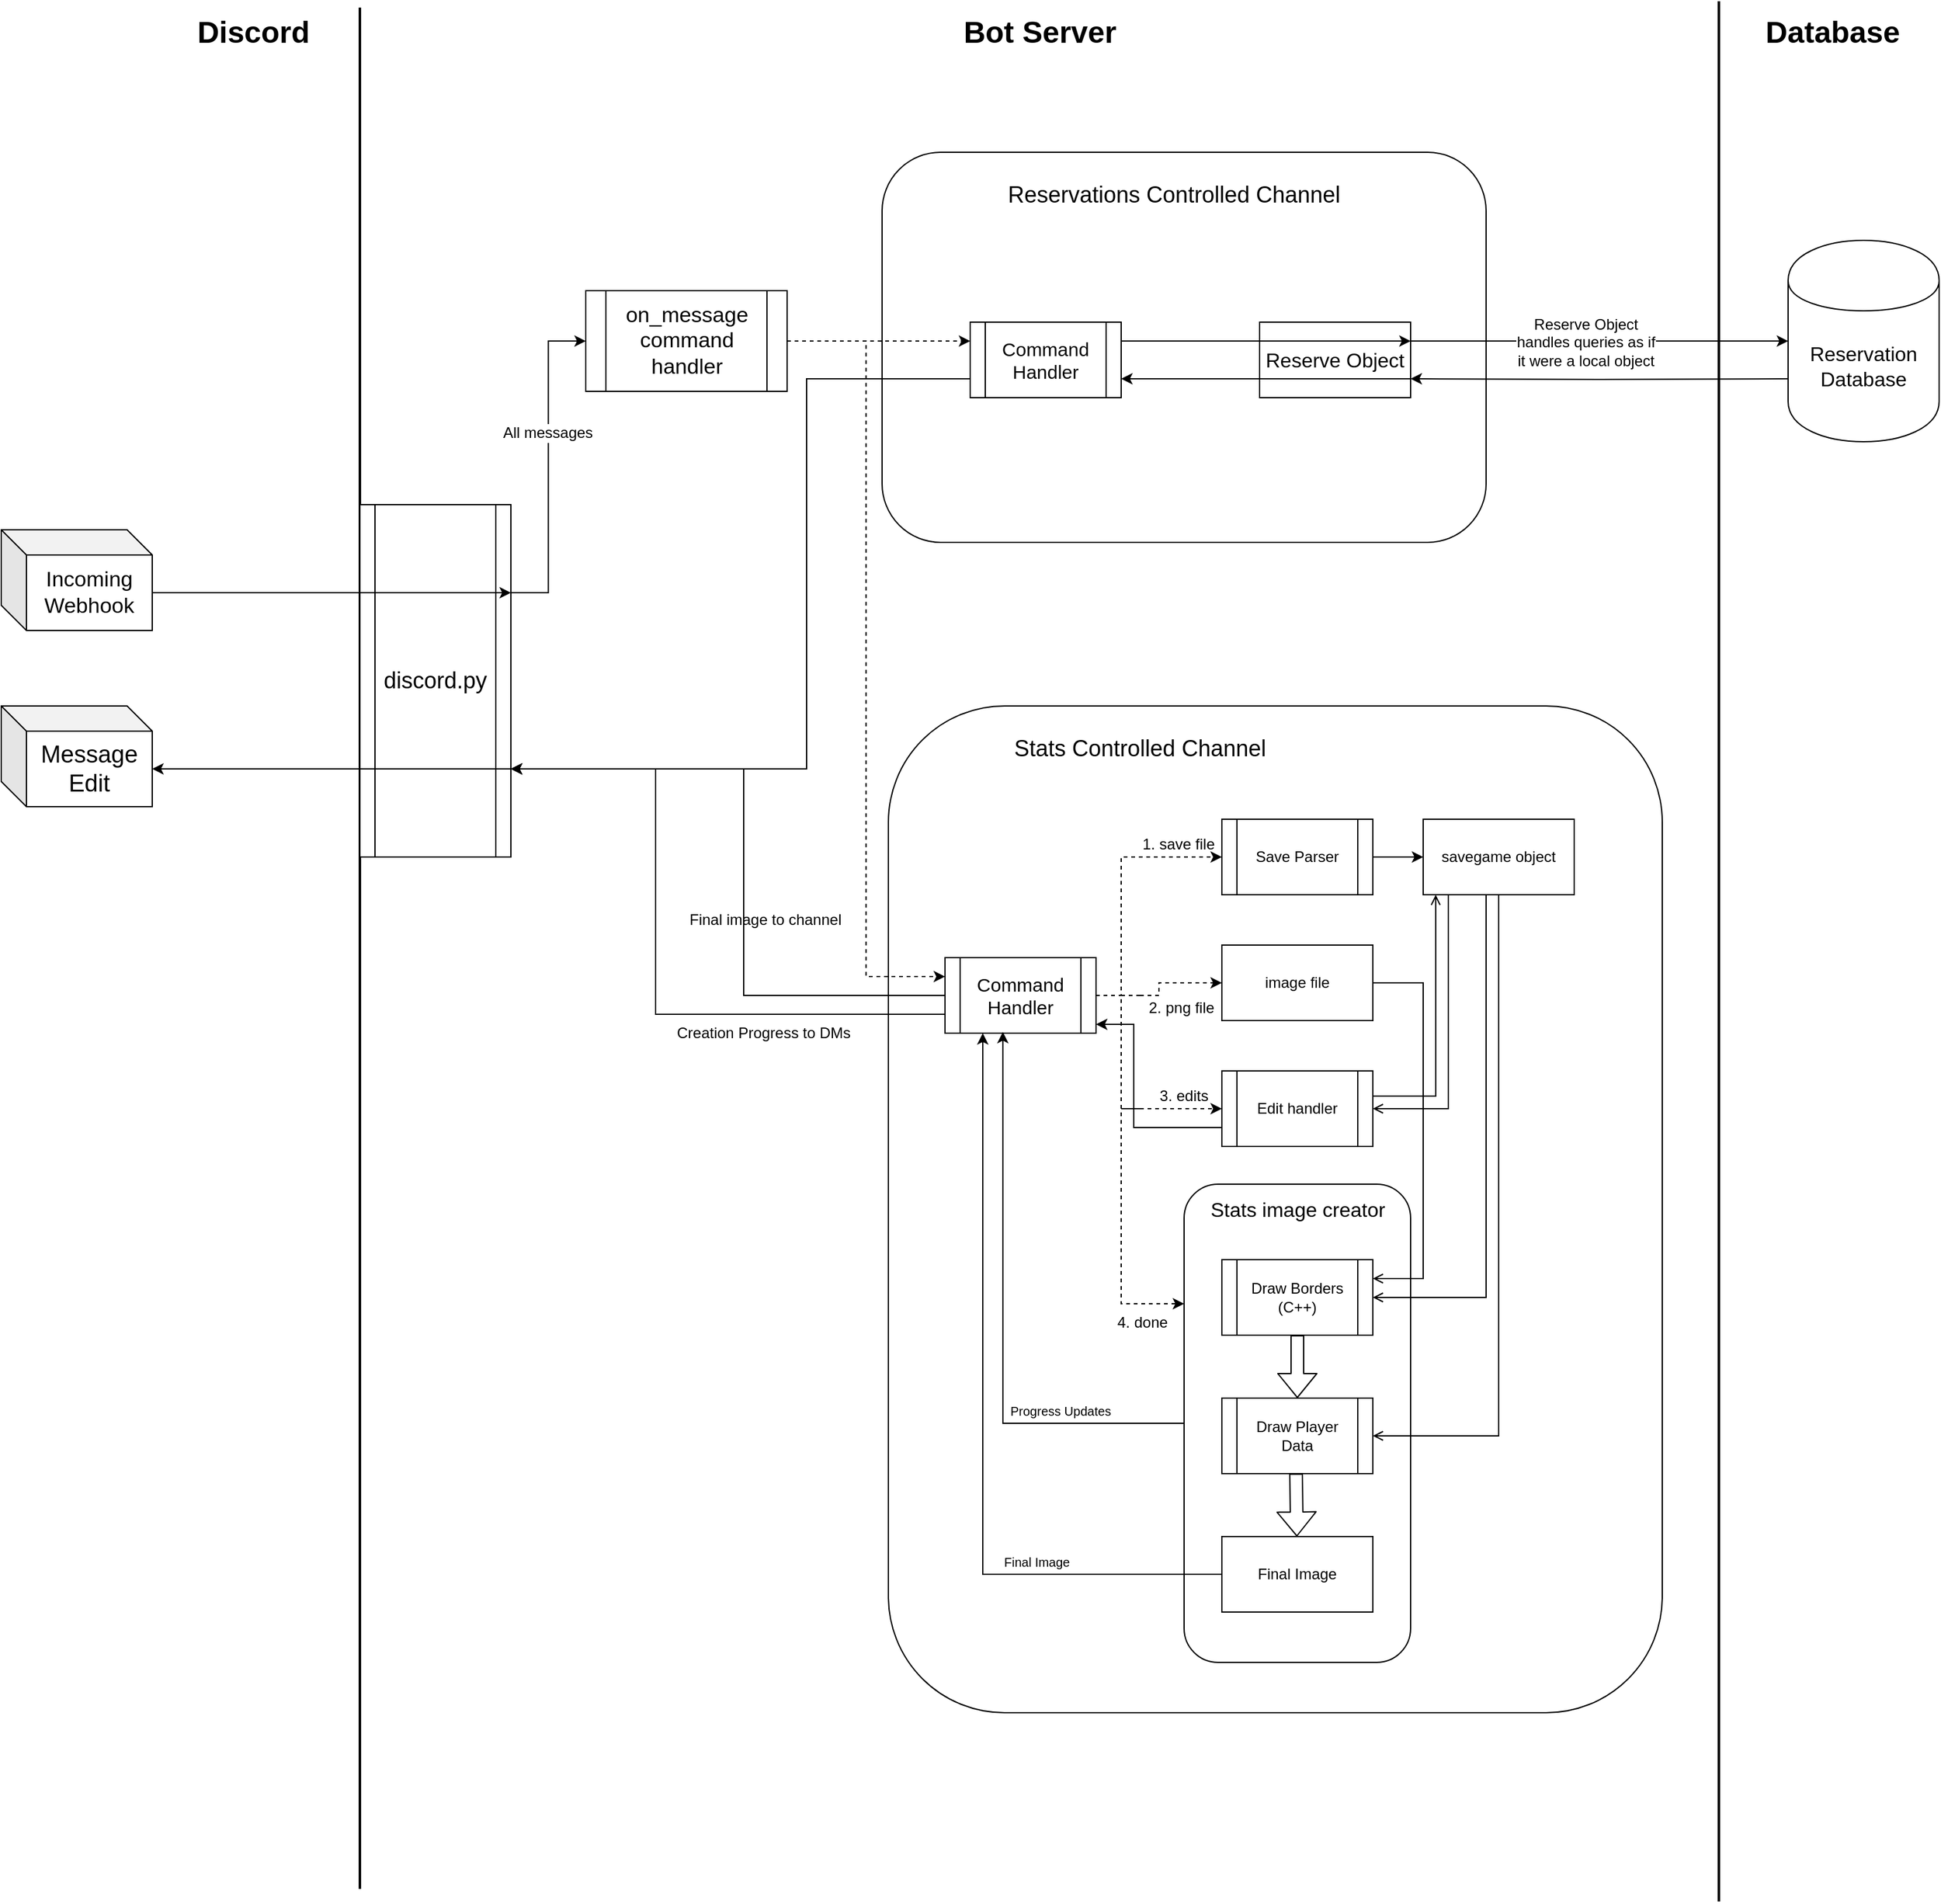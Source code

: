 <mxfile version="12.2.4" pages="2"><diagram id="4BXnmFzorVr883hXLIgV" name="Discord Interaction"><mxGraphModel dx="1949" dy="765" grid="1" gridSize="10" guides="1" tooltips="1" connect="1" arrows="1" fold="1" page="1" pageScale="1" pageWidth="850" pageHeight="1100" background="none" math="0" shadow="0"><root><mxCell id="0"/><mxCell id="1" parent="0"/><mxCell id="5" value="" style="line;strokeWidth=2;direction=south;html=1;" parent="1" vertex="1"><mxGeometry x="160" y="15" width="10" height="1495" as="geometry"/></mxCell><mxCell id="6" value="" style="line;strokeWidth=2;direction=south;html=1;" parent="1" vertex="1"><mxGeometry x="1240" y="10" width="10" height="1510" as="geometry"/></mxCell><mxCell id="7" value="Bot Server" style="text;strokeColor=none;fillColor=none;html=1;fontSize=24;fontStyle=1;verticalAlign=middle;align=center;" parent="1" vertex="1"><mxGeometry x="655" y="15" width="100" height="40" as="geometry"/></mxCell><mxCell id="8" value="Discord" style="text;strokeColor=none;fillColor=none;html=1;fontSize=24;fontStyle=1;verticalAlign=middle;align=center;" parent="1" vertex="1"><mxGeometry x="30" y="15" width="100" height="40" as="geometry"/></mxCell><mxCell id="9" value="Database" style="text;strokeColor=none;fillColor=none;html=1;fontSize=24;fontStyle=1;verticalAlign=middle;align=center;" parent="1" vertex="1"><mxGeometry x="1285" y="15" width="100" height="40" as="geometry"/></mxCell><mxCell id="115" style="edgeStyle=orthogonalEdgeStyle;rounded=0;orthogonalLoop=1;jettySize=auto;html=1;exitX=1;exitY=0.25;exitDx=0;exitDy=0;entryX=0;entryY=0.5;entryDx=0;entryDy=0;endArrow=classic;endFill=1;" parent="1" source="10" target="18" edge="1"><mxGeometry relative="1" as="geometry"/></mxCell><mxCell id="116" value="All messages" style="text;html=1;resizable=0;points=[];align=center;verticalAlign=middle;labelBackgroundColor=#ffffff;" parent="115" vertex="1" connectable="0"><mxGeometry x="0.215" y="1" relative="1" as="geometry"><mxPoint as="offset"/></mxGeometry></mxCell><mxCell id="10" value="&lt;font style=&quot;font-size: 18px&quot;&gt;discord.py&lt;/font&gt;" style="shape=process;whiteSpace=wrap;html=1;backgroundOutline=1;" parent="1" vertex="1"><mxGeometry x="165" y="410" width="120" height="280" as="geometry"/></mxCell><mxCell id="11" value="&lt;font style=&quot;font-size: 17px&quot;&gt;Incoming Webhook&lt;/font&gt;" style="shape=cube;whiteSpace=wrap;html=1;boundedLbl=1;backgroundOutline=1;darkOpacity=0.05;darkOpacity2=0.1;" parent="1" vertex="1"><mxGeometry x="-120" y="430" width="120" height="80" as="geometry"/></mxCell><mxCell id="12" value="" style="endArrow=classic;html=1;exitX=0;exitY=0;exitDx=120.0;exitDy=50;exitPerimeter=0;entryX=1;entryY=0.25;entryDx=0;entryDy=0;" parent="1" source="11" target="10" edge="1"><mxGeometry width="50" height="50" relative="1" as="geometry"><mxPoint y="480" as="sourcePoint"/><mxPoint x="230" y="480" as="targetPoint"/></mxGeometry></mxCell><mxCell id="13" value="&lt;font style=&quot;font-size: 19px&quot;&gt;Message Edit&lt;/font&gt;" style="shape=cube;whiteSpace=wrap;html=1;boundedLbl=1;backgroundOutline=1;darkOpacity=0.05;darkOpacity2=0.1;" parent="1" vertex="1"><mxGeometry x="-120" y="570" width="120" height="80" as="geometry"/></mxCell><mxCell id="14" value="" style="endArrow=classic;html=1;entryX=0;entryY=0;entryDx=120.0;entryDy=50;entryPerimeter=0;exitX=1;exitY=0.75;exitDx=0;exitDy=0;" parent="1" source="10" target="13" edge="1"><mxGeometry width="50" height="50" relative="1" as="geometry"><mxPoint x="225" y="620" as="sourcePoint"/><mxPoint x="100" y="570" as="targetPoint"/></mxGeometry></mxCell><mxCell id="18" value="&lt;font style=&quot;font-size: 17px&quot;&gt;on_message command handler&lt;/font&gt;" style="shape=process;whiteSpace=wrap;html=1;backgroundOutline=1;" parent="1" vertex="1"><mxGeometry x="344.5" y="240" width="160" height="80" as="geometry"/></mxCell><mxCell id="29" value="&lt;font style=&quot;font-size: 16px&quot;&gt;Reservation Database&lt;/font&gt;" style="shape=cylinder;whiteSpace=wrap;html=1;boundedLbl=1;backgroundOutline=1;" parent="1" vertex="1"><mxGeometry x="1300" y="200" width="120" height="160" as="geometry"/></mxCell><mxCell id="34" value="" style="rounded=1;whiteSpace=wrap;html=1;" parent="1" vertex="1"><mxGeometry x="580" y="130" width="480" height="310" as="geometry"/></mxCell><mxCell id="36" value="&lt;font&gt;&lt;br&gt;&lt;font style=&quot;font-size: 18px&quot;&gt;Reservations Controlled Channel&lt;/font&gt;&lt;/font&gt;" style="text;html=1;strokeColor=none;fillColor=none;spacing=5;spacingTop=-20;whiteSpace=wrap;overflow=hidden;rounded=0;" parent="1" vertex="1"><mxGeometry x="675" y="150" width="290" height="30" as="geometry"/></mxCell><mxCell id="112" style="edgeStyle=orthogonalEdgeStyle;rounded=0;orthogonalLoop=1;jettySize=auto;html=1;exitX=0;exitY=0.75;exitDx=0;exitDy=0;entryX=1;entryY=0.75;entryDx=0;entryDy=0;endArrow=classic;endFill=1;" parent="1" source="37" target="10" edge="1"><mxGeometry relative="1" as="geometry"><Array as="points"><mxPoint x="520" y="310"/><mxPoint x="520" y="620"/></Array></mxGeometry></mxCell><mxCell id="37" value="&lt;font style=&quot;font-size: 15px&quot;&gt;Command Handler&lt;/font&gt;" style="shape=process;whiteSpace=wrap;html=1;backgroundOutline=1;" parent="1" vertex="1"><mxGeometry x="650" y="265" width="120" height="60" as="geometry"/></mxCell><mxCell id="30" value="" style="endArrow=classic;html=1;exitX=1;exitY=0.25;exitDx=0;exitDy=0;entryX=0;entryY=0.5;entryDx=0;entryDy=0;" parent="1" source="38" target="29" edge="1"><mxGeometry width="50" height="50" relative="1" as="geometry"><mxPoint x="1040" y="300" as="sourcePoint"/><mxPoint x="1300" y="330" as="targetPoint"/></mxGeometry></mxCell><mxCell id="121" value="Reserve Object&lt;br&gt;handles queries as if&lt;br&gt;it were a local object" style="text;html=1;resizable=0;points=[];align=center;verticalAlign=middle;labelBackgroundColor=#ffffff;" parent="30" vertex="1" connectable="0"><mxGeometry x="-0.073" y="-1" relative="1" as="geometry"><mxPoint as="offset"/></mxGeometry></mxCell><mxCell id="38" value="&lt;font style=&quot;font-size: 16px&quot;&gt;Reserve Object&lt;/font&gt;" style="rounded=0;whiteSpace=wrap;html=1;" parent="1" vertex="1"><mxGeometry x="880" y="265" width="120" height="60" as="geometry"/></mxCell><mxCell id="39" value="" style="endArrow=classic;html=1;exitX=1;exitY=0.25;exitDx=0;exitDy=0;entryX=1;entryY=0.25;entryDx=0;entryDy=0;" parent="1" source="37" target="38" edge="1"><mxGeometry width="50" height="50" relative="1" as="geometry"><mxPoint x="800" y="320" as="sourcePoint"/><mxPoint x="850" y="270" as="targetPoint"/></mxGeometry></mxCell><mxCell id="40" value="" style="endArrow=classic;html=1;entryX=1;entryY=0.75;entryDx=0;entryDy=0;exitX=1;exitY=0.75;exitDx=0;exitDy=0;" parent="1" source="38" target="37" edge="1"><mxGeometry width="50" height="50" relative="1" as="geometry"><mxPoint x="820" y="620" as="sourcePoint"/><mxPoint x="-70" y="1110" as="targetPoint"/></mxGeometry></mxCell><mxCell id="49" value="" style="rounded=1;whiteSpace=wrap;html=1;" parent="1" vertex="1"><mxGeometry x="585" y="570" width="615" height="800" as="geometry"/></mxCell><mxCell id="50" value="&lt;font&gt;&lt;br&gt;&lt;font style=&quot;font-size: 18px&quot;&gt;Stats Controlled Channel&lt;/font&gt;&lt;/font&gt;" style="text;html=1;strokeColor=none;fillColor=none;spacing=5;spacingTop=-20;whiteSpace=wrap;overflow=hidden;rounded=0;" parent="1" vertex="1"><mxGeometry x="680" y="590" width="290" height="30" as="geometry"/></mxCell><mxCell id="104" style="edgeStyle=orthogonalEdgeStyle;rounded=0;orthogonalLoop=1;jettySize=auto;html=1;exitX=1;exitY=0.5;exitDx=0;exitDy=0;entryX=0;entryY=0.5;entryDx=0;entryDy=0;dashed=1;endArrow=classic;endFill=1;" parent="1" source="51" target="54" edge="1"><mxGeometry relative="1" as="geometry"><Array as="points"><mxPoint x="770" y="800"/><mxPoint x="770" y="690"/></Array></mxGeometry></mxCell><mxCell id="105" style="edgeStyle=orthogonalEdgeStyle;rounded=0;orthogonalLoop=1;jettySize=auto;html=1;entryX=0;entryY=0.5;entryDx=0;entryDy=0;dashed=1;endArrow=classic;endFill=1;" parent="1" target="65" edge="1"><mxGeometry relative="1" as="geometry"><mxPoint x="785" y="800" as="sourcePoint"/><Array as="points"><mxPoint x="800" y="800"/><mxPoint x="800" y="790"/></Array></mxGeometry></mxCell><mxCell id="106" style="edgeStyle=orthogonalEdgeStyle;rounded=0;orthogonalLoop=1;jettySize=auto;html=1;entryX=0;entryY=0.5;entryDx=0;entryDy=0;dashed=1;endArrow=classic;endFill=1;" parent="1" target="69" edge="1"><mxGeometry relative="1" as="geometry"><mxPoint x="785" y="800" as="sourcePoint"/><Array as="points"><mxPoint x="770" y="800"/><mxPoint x="770" y="890"/></Array></mxGeometry></mxCell><mxCell id="107" style="edgeStyle=orthogonalEdgeStyle;rounded=0;orthogonalLoop=1;jettySize=auto;html=1;entryX=0;entryY=0.25;entryDx=0;entryDy=0;dashed=1;endArrow=classic;endFill=1;" parent="1" target="76" edge="1"><mxGeometry relative="1" as="geometry"><mxPoint x="785" y="890" as="sourcePoint"/><Array as="points"><mxPoint x="770" y="890"/><mxPoint x="770" y="1045"/></Array></mxGeometry></mxCell><mxCell id="113" style="edgeStyle=orthogonalEdgeStyle;rounded=0;orthogonalLoop=1;jettySize=auto;html=1;exitX=0;exitY=0.5;exitDx=0;exitDy=0;entryX=1;entryY=0.75;entryDx=0;entryDy=0;endArrow=classic;endFill=1;" parent="1" source="51" target="10" edge="1"><mxGeometry relative="1" as="geometry"><Array as="points"><mxPoint x="470" y="800"/><mxPoint x="470" y="620"/></Array></mxGeometry></mxCell><mxCell id="114" style="edgeStyle=orthogonalEdgeStyle;rounded=0;orthogonalLoop=1;jettySize=auto;html=1;exitX=0;exitY=0.75;exitDx=0;exitDy=0;entryX=1;entryY=0.75;entryDx=0;entryDy=0;endArrow=classic;endFill=1;" parent="1" source="51" target="10" edge="1"><mxGeometry relative="1" as="geometry"><Array as="points"><mxPoint x="400" y="815"/><mxPoint x="400" y="620"/></Array></mxGeometry></mxCell><mxCell id="51" value="&lt;font style=&quot;font-size: 15px&quot;&gt;Command Handler&lt;/font&gt;" style="shape=process;whiteSpace=wrap;html=1;backgroundOutline=1;" parent="1" vertex="1"><mxGeometry x="630" y="770" width="120" height="60" as="geometry"/></mxCell><mxCell id="53" value="Creation Progress to DMs" style="text;html=1;resizable=0;points=[];autosize=1;align=left;verticalAlign=top;spacingTop=-4;" parent="1" vertex="1"><mxGeometry x="415" y="820" width="150" height="20" as="geometry"/></mxCell><mxCell id="54" value="Save Parser" style="shape=process;whiteSpace=wrap;html=1;backgroundOutline=1;" parent="1" vertex="1"><mxGeometry x="850" y="660" width="120" height="60" as="geometry"/></mxCell><mxCell id="56" value="1. save file" style="text;html=1;resizable=0;points=[];autosize=1;align=left;verticalAlign=top;spacingTop=-4;" parent="1" vertex="1"><mxGeometry x="785" y="670" width="70" height="20" as="geometry"/></mxCell><mxCell id="118" style="edgeStyle=orthogonalEdgeStyle;rounded=0;orthogonalLoop=1;jettySize=auto;html=1;exitX=0.25;exitY=1;exitDx=0;exitDy=0;entryX=1;entryY=0.5;entryDx=0;entryDy=0;endArrow=open;endFill=0;" parent="1" source="57" target="69" edge="1"><mxGeometry relative="1" as="geometry"><Array as="points"><mxPoint x="1030" y="720"/><mxPoint x="1030" y="890"/></Array></mxGeometry></mxCell><mxCell id="57" value="savegame object" style="rounded=0;whiteSpace=wrap;html=1;" parent="1" vertex="1"><mxGeometry x="1010" y="660" width="120" height="60" as="geometry"/></mxCell><mxCell id="63" value="" style="endArrow=classic;html=1;exitX=1;exitY=0.5;exitDx=0;exitDy=0;entryX=0;entryY=0.5;entryDx=0;entryDy=0;" parent="1" source="54" target="57" edge="1"><mxGeometry width="50" height="50" relative="1" as="geometry"><mxPoint x="1540" y="810" as="sourcePoint"/><mxPoint x="1590" y="760" as="targetPoint"/></mxGeometry></mxCell><mxCell id="65" value="image file" style="rounded=0;whiteSpace=wrap;html=1;" parent="1" vertex="1"><mxGeometry x="850" y="760" width="120" height="60" as="geometry"/></mxCell><mxCell id="67" value="2. png file&lt;br&gt;" style="text;html=1;resizable=0;points=[];autosize=1;align=left;verticalAlign=top;spacingTop=-4;" parent="1" vertex="1"><mxGeometry x="790" y="800" width="70" height="20" as="geometry"/></mxCell><mxCell id="102" style="edgeStyle=orthogonalEdgeStyle;rounded=0;orthogonalLoop=1;jettySize=auto;html=1;exitX=0;exitY=0.75;exitDx=0;exitDy=0;entryX=1;entryY=0.883;entryDx=0;entryDy=0;entryPerimeter=0;endArrow=classic;endFill=1;" parent="1" source="69" target="51" edge="1"><mxGeometry relative="1" as="geometry"><Array as="points"><mxPoint x="780" y="905"/><mxPoint x="780" y="823"/></Array></mxGeometry></mxCell><mxCell id="117" style="edgeStyle=orthogonalEdgeStyle;rounded=0;orthogonalLoop=1;jettySize=auto;html=1;exitX=1;exitY=0.25;exitDx=0;exitDy=0;entryX=0.083;entryY=1;entryDx=0;entryDy=0;entryPerimeter=0;endArrow=open;endFill=0;" parent="1" source="69" target="57" edge="1"><mxGeometry relative="1" as="geometry"><Array as="points"><mxPoint x="970" y="880"/><mxPoint x="1020" y="880"/></Array></mxGeometry></mxCell><mxCell id="69" value="Edit handler" style="shape=process;whiteSpace=wrap;html=1;backgroundOutline=1;" parent="1" vertex="1"><mxGeometry x="850" y="860" width="120" height="60" as="geometry"/></mxCell><mxCell id="72" value="3. edits" style="text;html=1;strokeColor=none;fillColor=none;align=center;verticalAlign=middle;whiteSpace=wrap;rounded=0;" parent="1" vertex="1"><mxGeometry x="795" y="870" width="50" height="20" as="geometry"/></mxCell><mxCell id="97" style="edgeStyle=orthogonalEdgeStyle;rounded=0;orthogonalLoop=1;jettySize=auto;html=1;exitX=0;exitY=0.5;exitDx=0;exitDy=0;entryX=0.383;entryY=0.983;entryDx=0;entryDy=0;entryPerimeter=0;endArrow=classic;endFill=1;" parent="1" source="76" target="51" edge="1"><mxGeometry relative="1" as="geometry"/></mxCell><mxCell id="76" value="" style="rounded=1;whiteSpace=wrap;html=1;" parent="1" vertex="1"><mxGeometry x="820" y="950" width="180" height="380" as="geometry"/></mxCell><mxCell id="77" value="&lt;font style=&quot;font-size: 16px&quot;&gt;Stats image creator&lt;/font&gt;" style="text;html=1;strokeColor=none;fillColor=none;align=center;verticalAlign=middle;whiteSpace=wrap;rounded=0;" parent="1" vertex="1"><mxGeometry x="837.5" y="960" width="145" height="20" as="geometry"/></mxCell><mxCell id="79" value="4. done" style="text;html=1;resizable=0;points=[];autosize=1;align=left;verticalAlign=top;spacingTop=-4;" parent="1" vertex="1"><mxGeometry x="765" y="1050" width="60" height="20" as="geometry"/></mxCell><mxCell id="81" value="&lt;font style=&quot;font-size: 10px&quot;&gt;Progress Updates&lt;/font&gt;" style="text;html=1;resizable=0;points=[];autosize=1;align=left;verticalAlign=top;spacingTop=-4;" parent="1" vertex="1"><mxGeometry x="680" y="1120" width="100" height="20" as="geometry"/></mxCell><mxCell id="84" value="&lt;font style=&quot;font-size: 10px&quot;&gt;Final Image&lt;/font&gt;" style="text;html=1;resizable=0;points=[];autosize=1;align=left;verticalAlign=top;spacingTop=-4;" parent="1" vertex="1"><mxGeometry x="675" y="1240" width="70" height="20" as="geometry"/></mxCell><mxCell id="86" value="Final image to channel" style="text;html=1;resizable=0;points=[];autosize=1;align=left;verticalAlign=top;spacingTop=-4;" parent="1" vertex="1"><mxGeometry x="425" y="730" width="140" height="20" as="geometry"/></mxCell><mxCell id="87" value="Draw Borders (C++)" style="shape=process;whiteSpace=wrap;html=1;backgroundOutline=1;" parent="1" vertex="1"><mxGeometry x="850" y="1010" width="120" height="60" as="geometry"/></mxCell><mxCell id="88" style="edgeStyle=orthogonalEdgeStyle;rounded=0;orthogonalLoop=1;jettySize=auto;html=1;exitX=1;exitY=0.5;exitDx=0;exitDy=0;entryX=1;entryY=0.25;entryDx=0;entryDy=0;endArrow=open;endFill=0;" parent="1" source="65" target="87" edge="1"><mxGeometry relative="1" as="geometry"><Array as="points"><mxPoint x="1010" y="790"/><mxPoint x="1010" y="1025"/></Array></mxGeometry></mxCell><mxCell id="89" style="edgeStyle=orthogonalEdgeStyle;rounded=0;orthogonalLoop=1;jettySize=auto;html=1;exitX=0.25;exitY=1;exitDx=0;exitDy=0;entryX=1;entryY=0.5;entryDx=0;entryDy=0;endArrow=open;endFill=0;" parent="1" source="57" target="87" edge="1"><mxGeometry relative="1" as="geometry"><Array as="points"><mxPoint x="1060" y="720"/><mxPoint x="1060" y="1040"/></Array></mxGeometry></mxCell><mxCell id="90" value="" style="shape=flexArrow;endArrow=classic;html=1;exitX=0.5;exitY=1;exitDx=0;exitDy=0;" parent="1" source="87" target="91" edge="1"><mxGeometry width="50" height="50" relative="1" as="geometry"><mxPoint x="1590" y="860" as="sourcePoint"/><mxPoint x="1310" y="1200" as="targetPoint"/></mxGeometry></mxCell><mxCell id="91" value="Draw Player Data" style="shape=process;whiteSpace=wrap;html=1;backgroundOutline=1;" parent="1" vertex="1"><mxGeometry x="850" y="1120" width="120" height="60" as="geometry"/></mxCell><mxCell id="92" style="edgeStyle=orthogonalEdgeStyle;rounded=0;orthogonalLoop=1;jettySize=auto;html=1;exitX=0.5;exitY=1;exitDx=0;exitDy=0;entryX=1;entryY=0.5;entryDx=0;entryDy=0;endArrow=open;endFill=0;" parent="1" source="57" target="91" edge="1"><mxGeometry relative="1" as="geometry"/></mxCell><mxCell id="93" value="" style="shape=flexArrow;endArrow=classic;html=1;exitX=0.5;exitY=1;exitDx=0;exitDy=0;" parent="1" target="94" edge="1"><mxGeometry width="50" height="50" relative="1" as="geometry"><mxPoint x="909" y="1180" as="sourcePoint"/><mxPoint x="909" y="1230" as="targetPoint"/></mxGeometry></mxCell><mxCell id="95" style="edgeStyle=orthogonalEdgeStyle;rounded=0;orthogonalLoop=1;jettySize=auto;html=1;exitX=0;exitY=0.5;exitDx=0;exitDy=0;entryX=0.25;entryY=1;entryDx=0;entryDy=0;endArrow=classic;endFill=1;" parent="1" source="94" target="51" edge="1"><mxGeometry relative="1" as="geometry"/></mxCell><mxCell id="94" value="Final Image" style="rounded=0;whiteSpace=wrap;html=1;" parent="1" vertex="1"><mxGeometry x="850" y="1230" width="120" height="60" as="geometry"/></mxCell><mxCell id="110" style="edgeStyle=orthogonalEdgeStyle;rounded=0;orthogonalLoop=1;jettySize=auto;html=1;exitX=1;exitY=0.5;exitDx=0;exitDy=0;entryX=0;entryY=0.25;entryDx=0;entryDy=0;dashed=1;endArrow=classic;endFill=1;" parent="1" source="18" target="51" edge="1"><mxGeometry relative="1" as="geometry"/></mxCell><mxCell id="109" style="edgeStyle=orthogonalEdgeStyle;rounded=0;orthogonalLoop=1;jettySize=auto;html=1;exitX=1;exitY=0.5;exitDx=0;exitDy=0;entryX=0;entryY=0.25;entryDx=0;entryDy=0;dashed=1;endArrow=classic;endFill=1;" parent="1" source="18" target="37" edge="1"><mxGeometry relative="1" as="geometry"/></mxCell><mxCell id="119" style="edgeStyle=orthogonalEdgeStyle;rounded=0;orthogonalLoop=1;jettySize=auto;html=1;entryX=1;entryY=0.75;entryDx=0;entryDy=0;" parent="1" target="38" edge="1"><mxGeometry relative="1" as="geometry"><mxPoint x="1300" y="310" as="sourcePoint"/></mxGeometry></mxCell></root></mxGraphModel></diagram><diagram id="mG_g4lJllvlMzEcyjc0n" name="Data Startup"><mxGraphModel dx="1099" dy="765" grid="1" gridSize="10" guides="1" tooltips="1" connect="1" arrows="1" fold="1" page="1" pageScale="1" pageWidth="850" pageHeight="1100" math="0" shadow="0"><root><mxCell id="0tTUKaVDbKebJ9iygIiw-0"/><mxCell id="0tTUKaVDbKebJ9iygIiw-1" parent="0tTUKaVDbKebJ9iygIiw-0"/><mxCell id="0tTUKaVDbKebJ9iygIiw-3" value="" style="line;strokeWidth=2;direction=south;html=1;" parent="0tTUKaVDbKebJ9iygIiw-1" vertex="1"><mxGeometry x="690" y="10" width="10" height="1070" as="geometry"/></mxCell><mxCell id="0tTUKaVDbKebJ9iygIiw-4" value="" style="line;strokeWidth=2;direction=south;html=1;" parent="0tTUKaVDbKebJ9iygIiw-1" vertex="1"><mxGeometry x="120" y="14" width="10" height="1070" as="geometry"/></mxCell><mxCell id="0tTUKaVDbKebJ9iygIiw-5" value="Reserves Dabase" style="shape=cylinder;whiteSpace=wrap;html=1;boundedLbl=1;backgroundOutline=1;" parent="0tTUKaVDbKebJ9iygIiw-1" vertex="1"><mxGeometry x="717" y="240" width="83" height="110" as="geometry"/></mxCell><mxCell id="0tTUKaVDbKebJ9iygIiw-6" value="" style="endArrow=classic;html=1;exitX=0;exitY=0.5;exitDx=0;exitDy=0;entryX=1;entryY=0.5;entryDx=0;entryDy=0;" parent="0tTUKaVDbKebJ9iygIiw-1" source="0tTUKaVDbKebJ9iygIiw-5" edge="1"><mxGeometry width="50" height="50" relative="1" as="geometry"><mxPoint x="407" y="370" as="sourcePoint"/><mxPoint x="637" y="295" as="targetPoint"/></mxGeometry></mxCell><mxCell id="0tTUKaVDbKebJ9iygIiw-10" value="Load&lt;br&gt;Data" style="text;html=1;resizable=0;points=[];align=center;verticalAlign=middle;labelBackgroundColor=#ffffff;" parent="0tTUKaVDbKebJ9iygIiw-6" vertex="1" connectable="0"><mxGeometry x="0.338" y="-2" relative="1" as="geometry"><mxPoint as="offset"/></mxGeometry></mxCell><mxCell id="0tTUKaVDbKebJ9iygIiw-11" style="edgeStyle=orthogonalEdgeStyle;orthogonalLoop=1;jettySize=auto;html=1;entryX=0.5;entryY=1;entryDx=0;entryDy=0;endArrow=classic;endFill=1;rounded=0;exitX=0;exitY=0.25;exitDx=0;exitDy=0;" parent="0tTUKaVDbKebJ9iygIiw-1" source="0tTUKaVDbKebJ9iygIiw-18" target="0tTUKaVDbKebJ9iygIiw-8" edge="1"><mxGeometry relative="1" as="geometry"><mxPoint x="480" y="280" as="sourcePoint"/><Array as="points"><mxPoint x="327" y="395"/><mxPoint x="327" y="310"/></Array></mxGeometry></mxCell><mxCell id="0tTUKaVDbKebJ9iygIiw-12" value="Generate&lt;br&gt;Controlled&lt;br&gt;Channel" style="text;html=1;resizable=0;points=[];align=center;verticalAlign=middle;labelBackgroundColor=#ffffff;" parent="0tTUKaVDbKebJ9iygIiw-11" vertex="1" connectable="0"><mxGeometry x="0.282" y="1" relative="1" as="geometry"><mxPoint as="offset"/></mxGeometry></mxCell><mxCell id="0tTUKaVDbKebJ9iygIiw-19" style="edgeStyle=orthogonalEdgeStyle;rounded=0;orthogonalLoop=1;jettySize=auto;html=1;entryX=1;entryY=0.5;entryDx=0;entryDy=0;endArrow=classic;endFill=1;exitX=0;exitY=0.75;exitDx=0;exitDy=0;" parent="0tTUKaVDbKebJ9iygIiw-1" source="0tTUKaVDbKebJ9iygIiw-7" target="0tTUKaVDbKebJ9iygIiw-18" edge="1"><mxGeometry relative="1" as="geometry"><mxPoint x="460" y="350" as="sourcePoint"/><Array as="points"><mxPoint x="500" y="310"/><mxPoint x="500" y="410"/></Array></mxGeometry></mxCell><mxCell id="0tTUKaVDbKebJ9iygIiw-7" value="Reserve Object" style="rounded=0;whiteSpace=wrap;html=1;" parent="0tTUKaVDbKebJ9iygIiw-1" vertex="1"><mxGeometry x="520" y="265" width="120" height="60" as="geometry"/></mxCell><mxCell id="0tTUKaVDbKebJ9iygIiw-8" value="" style="rounded=1;whiteSpace=wrap;html=1;" parent="0tTUKaVDbKebJ9iygIiw-1" vertex="1"><mxGeometry x="197.5" y="120" width="260" height="120" as="geometry"/></mxCell><mxCell id="0tTUKaVDbKebJ9iygIiw-13" value="Reservation Controlled Channel" style="text;html=1;strokeColor=none;fillColor=none;align=center;verticalAlign=middle;whiteSpace=wrap;rounded=0;" parent="0tTUKaVDbKebJ9iygIiw-1" vertex="1"><mxGeometry x="237.5" y="120" width="180" height="20" as="geometry"/></mxCell><mxCell id="0tTUKaVDbKebJ9iygIiw-14" value="Reserve Object" style="rounded=0;whiteSpace=wrap;html=1;" parent="0tTUKaVDbKebJ9iygIiw-1" vertex="1"><mxGeometry x="337.5" y="160" width="100" height="60" as="geometry"/></mxCell><mxCell id="0tTUKaVDbKebJ9iygIiw-15" style="edgeStyle=orthogonalEdgeStyle;rounded=0;orthogonalLoop=1;jettySize=auto;html=1;entryX=1;entryY=0.5;entryDx=0;entryDy=0;endArrow=open;endFill=0;dashed=1;exitX=0;exitY=0.25;exitDx=0;exitDy=0;" parent="0tTUKaVDbKebJ9iygIiw-1" source="0tTUKaVDbKebJ9iygIiw-7" target="0tTUKaVDbKebJ9iygIiw-14" edge="1"><mxGeometry relative="1" as="geometry"><mxPoint x="490" y="230" as="sourcePoint"/><Array as="points"><mxPoint x="500" y="280"/><mxPoint x="500" y="190"/></Array></mxGeometry></mxCell><mxCell id="0tTUKaVDbKebJ9iygIiw-16" value="Give Controlled&lt;br&gt;Channel ownership" style="text;html=1;resizable=0;points=[];align=center;verticalAlign=middle;labelBackgroundColor=#ffffff;" parent="0tTUKaVDbKebJ9iygIiw-15" vertex="1" connectable="0"><mxGeometry x="-0.252" y="-31" relative="1" as="geometry"><mxPoint x="-32" y="-31" as="offset"/></mxGeometry></mxCell><mxCell id="0tTUKaVDbKebJ9iygIiw-17" value="&lt;font style=&quot;font-size: 9px&quot;&gt;Register Controlled Channel for command handler&lt;/font&gt;" style="shape=process;whiteSpace=wrap;html=1;backgroundOutline=1;" parent="0tTUKaVDbKebJ9iygIiw-1" vertex="1"><mxGeometry x="215" y="160" width="95" height="60" as="geometry"/></mxCell><mxCell id="0tTUKaVDbKebJ9iygIiw-18" value="Verify Discord Channel is valid" style="shape=process;whiteSpace=wrap;html=1;backgroundOutline=1;" parent="0tTUKaVDbKebJ9iygIiw-1" vertex="1"><mxGeometry x="340" y="380" width="120" height="60" as="geometry"/></mxCell><mxCell id="FRPdTb500NXygKfySqQy-0" value="Bot Server" style="text;strokeColor=none;fillColor=none;html=1;fontSize=24;fontStyle=1;verticalAlign=middle;align=center;" parent="0tTUKaVDbKebJ9iygIiw-1" vertex="1"><mxGeometry x="327.5" y="14" width="100" height="40" as="geometry"/></mxCell><mxCell id="FRPdTb500NXygKfySqQy-1" value="Discord" style="text;strokeColor=none;fillColor=none;html=1;fontSize=24;fontStyle=1;verticalAlign=middle;align=center;" parent="0tTUKaVDbKebJ9iygIiw-1" vertex="1"><mxGeometry x="10" y="14" width="100" height="40" as="geometry"/></mxCell><mxCell id="FRPdTb500NXygKfySqQy-2" value="Database" style="text;strokeColor=none;fillColor=none;html=1;fontSize=24;fontStyle=1;verticalAlign=middle;align=center;" parent="0tTUKaVDbKebJ9iygIiw-1" vertex="1"><mxGeometry x="717" y="14" width="100" height="40" as="geometry"/></mxCell><mxCell id="xpSVcuHslRVegK73hB4H-2" style="edgeStyle=orthogonalEdgeStyle;rounded=0;orthogonalLoop=1;jettySize=auto;html=1;entryX=0;entryY=0.75;entryDx=0;entryDy=0;endArrow=open;endFill=0;dashed=1;exitX=1.011;exitY=0.609;exitDx=0;exitDy=0;exitPerimeter=0;" parent="0tTUKaVDbKebJ9iygIiw-1" source="xpSVcuHslRVegK73hB4H-0" target="0tTUKaVDbKebJ9iygIiw-18" edge="1"><mxGeometry relative="1" as="geometry"><mxPoint x="240" y="500" as="sourcePoint"/></mxGeometry></mxCell><mxCell id="xpSVcuHslRVegK73hB4H-0" value="&lt;font style=&quot;font-size: 18px&quot;&gt;discord.py&lt;/font&gt;" style="shape=process;whiteSpace=wrap;html=1;backgroundOutline=1;" parent="0tTUKaVDbKebJ9iygIiw-1" vertex="1"><mxGeometry x="125" y="330" width="120" height="280" as="geometry"/></mxCell><mxCell id="xpSVcuHslRVegK73hB4H-5" style="edgeStyle=orthogonalEdgeStyle;rounded=0;orthogonalLoop=1;jettySize=auto;html=1;dashed=1;endArrow=none;endFill=0;" parent="0tTUKaVDbKebJ9iygIiw-1" edge="1"><mxGeometry relative="1" as="geometry"><mxPoint x="106" y="500" as="sourcePoint"/><mxPoint x="246" y="500" as="targetPoint"/></mxGeometry></mxCell><mxCell id="xpSVcuHslRVegK73hB4H-3" value="Discord channels" style="shape=cube;whiteSpace=wrap;html=1;boundedLbl=1;backgroundOutline=1;darkOpacity=0.05;darkOpacity2=0.1;" parent="0tTUKaVDbKebJ9iygIiw-1" vertex="1"><mxGeometry y="400" width="105" height="110" as="geometry"/></mxCell><mxCell id="Ku3WL-qGtaqgFBljxuSK-0" value="" style="endArrow=none;html=1;dashed=1;exitX=0;exitY=0.5;exitDx=0;exitDy=0;endFill=0;entryX=1.013;entryY=0.426;entryDx=0;entryDy=0;entryPerimeter=0;strokeColor=#000000;rounded=0;edgeStyle=orthogonalEdgeStyle;" parent="0tTUKaVDbKebJ9iygIiw-1" source="0tTUKaVDbKebJ9iygIiw-18" target="xpSVcuHslRVegK73hB4H-0" edge="1"><mxGeometry width="50" height="50" relative="1" as="geometry"><mxPoint x="270" y="450" as="sourcePoint"/><mxPoint x="270" y="410" as="targetPoint"/><Array as="points"><mxPoint x="280" y="410"/><mxPoint x="280" y="449"/></Array></mxGeometry></mxCell><mxCell id="xpSVcuHslRVegK73hB4H-4" style="edgeStyle=orthogonalEdgeStyle;rounded=0;orthogonalLoop=1;jettySize=auto;html=1;entryX=1.008;entryY=0.444;entryDx=0;entryDy=0;entryPerimeter=0;dashed=1;endArrow=open;endFill=0;exitX=1.016;exitY=0.425;exitDx=0;exitDy=0;exitPerimeter=0;" parent="0tTUKaVDbKebJ9iygIiw-1" source="xpSVcuHslRVegK73hB4H-0" target="xpSVcuHslRVegK73hB4H-3" edge="1"><mxGeometry relative="1" as="geometry"><mxPoint x="240" y="449" as="sourcePoint"/><Array as="points"><mxPoint x="106" y="449"/><mxPoint x="106" y="449"/></Array></mxGeometry></mxCell></root></mxGraphModel></diagram></mxfile>